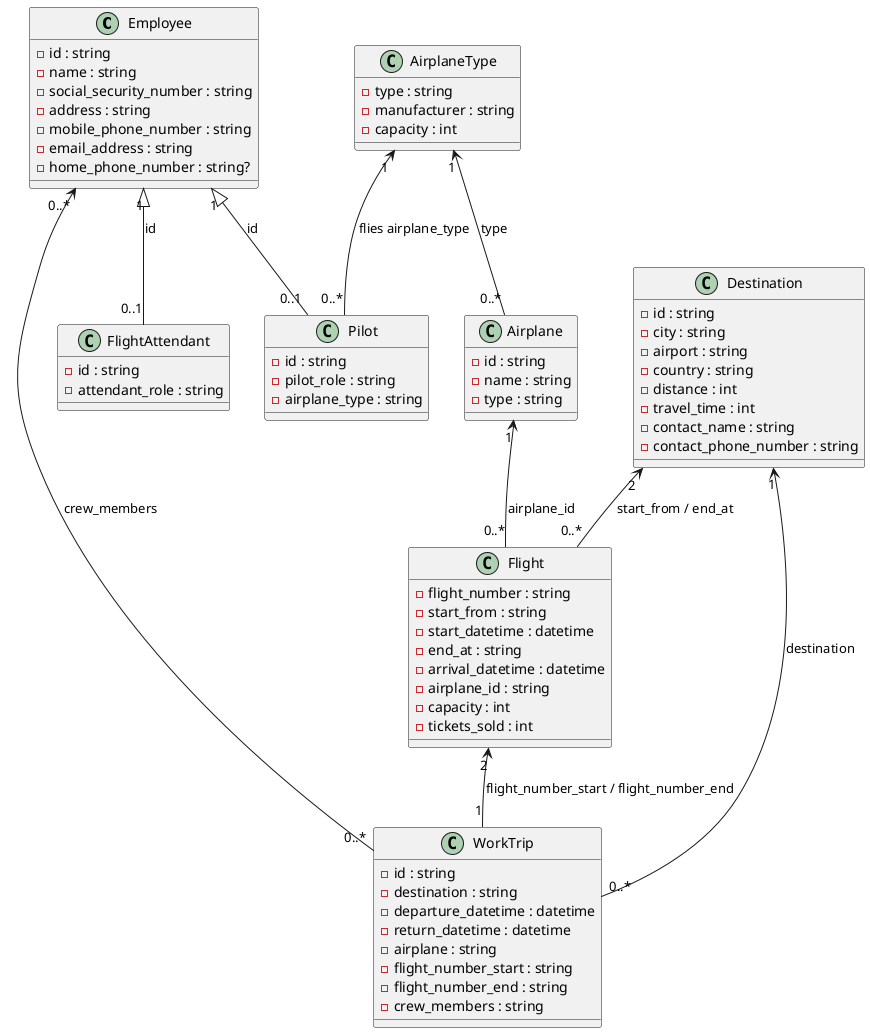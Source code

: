 @startuml

class Employee {
    - id : string
    - name : string
    - social_security_number : string
    - address : string
    - mobile_phone_number : string
    - email_address : string
    - home_phone_number : string?
}

class FlightAttendant {
    - id : string
    - attendant_role : string
}

class Pilot {
    - id : string
    - pilot_role : string
    - airplane_type : string
}


class Airplane {
    - id : string
    - name : string
    - type : string
}

class AirplaneType {
    - type : string
    - manufacturer : string
    - capacity : int
}




class Flight {
    - flight_number : string
    - start_from : string
    - start_datetime : datetime
    - end_at : string
    - arrival_datetime : datetime
    - airplane_id : string
    - capacity : int
    - tickets_sold : int
}

class Destination {
    - id : string
    - city : string
    - airport : string
    - country : string
    - distance : int
    - travel_time : int
    - contact_name : string
    - contact_phone_number : string
}


class WorkTrip {
    - id : string
    - destination : string
    - departure_datetime : datetime
    - return_datetime : datetime
    - airplane : string
    - flight_number_start : string
    - flight_number_end : string
    - crew_members : string
}

AirplaneType "1" <-- "0..*" Airplane : type
Destination "2" <-- "0..*" Flight : start_from / end_at
Employee "1" <|-- "0..1" FlightAttendant : id
Employee "1" <|-- "0..1" Pilot : id
AirplaneType "1" <-- "0..*" Pilot : flies airplane_type
Airplane "1" <-- "0..*" Flight : airplane_id
Destination "1" <-- "0..*" WorkTrip : destination
Flight "2" <-- "1" WorkTrip : flight_number_start / flight_number_end
Employee "0..*" <-- "0..*" WorkTrip : crew_members

@enduml
